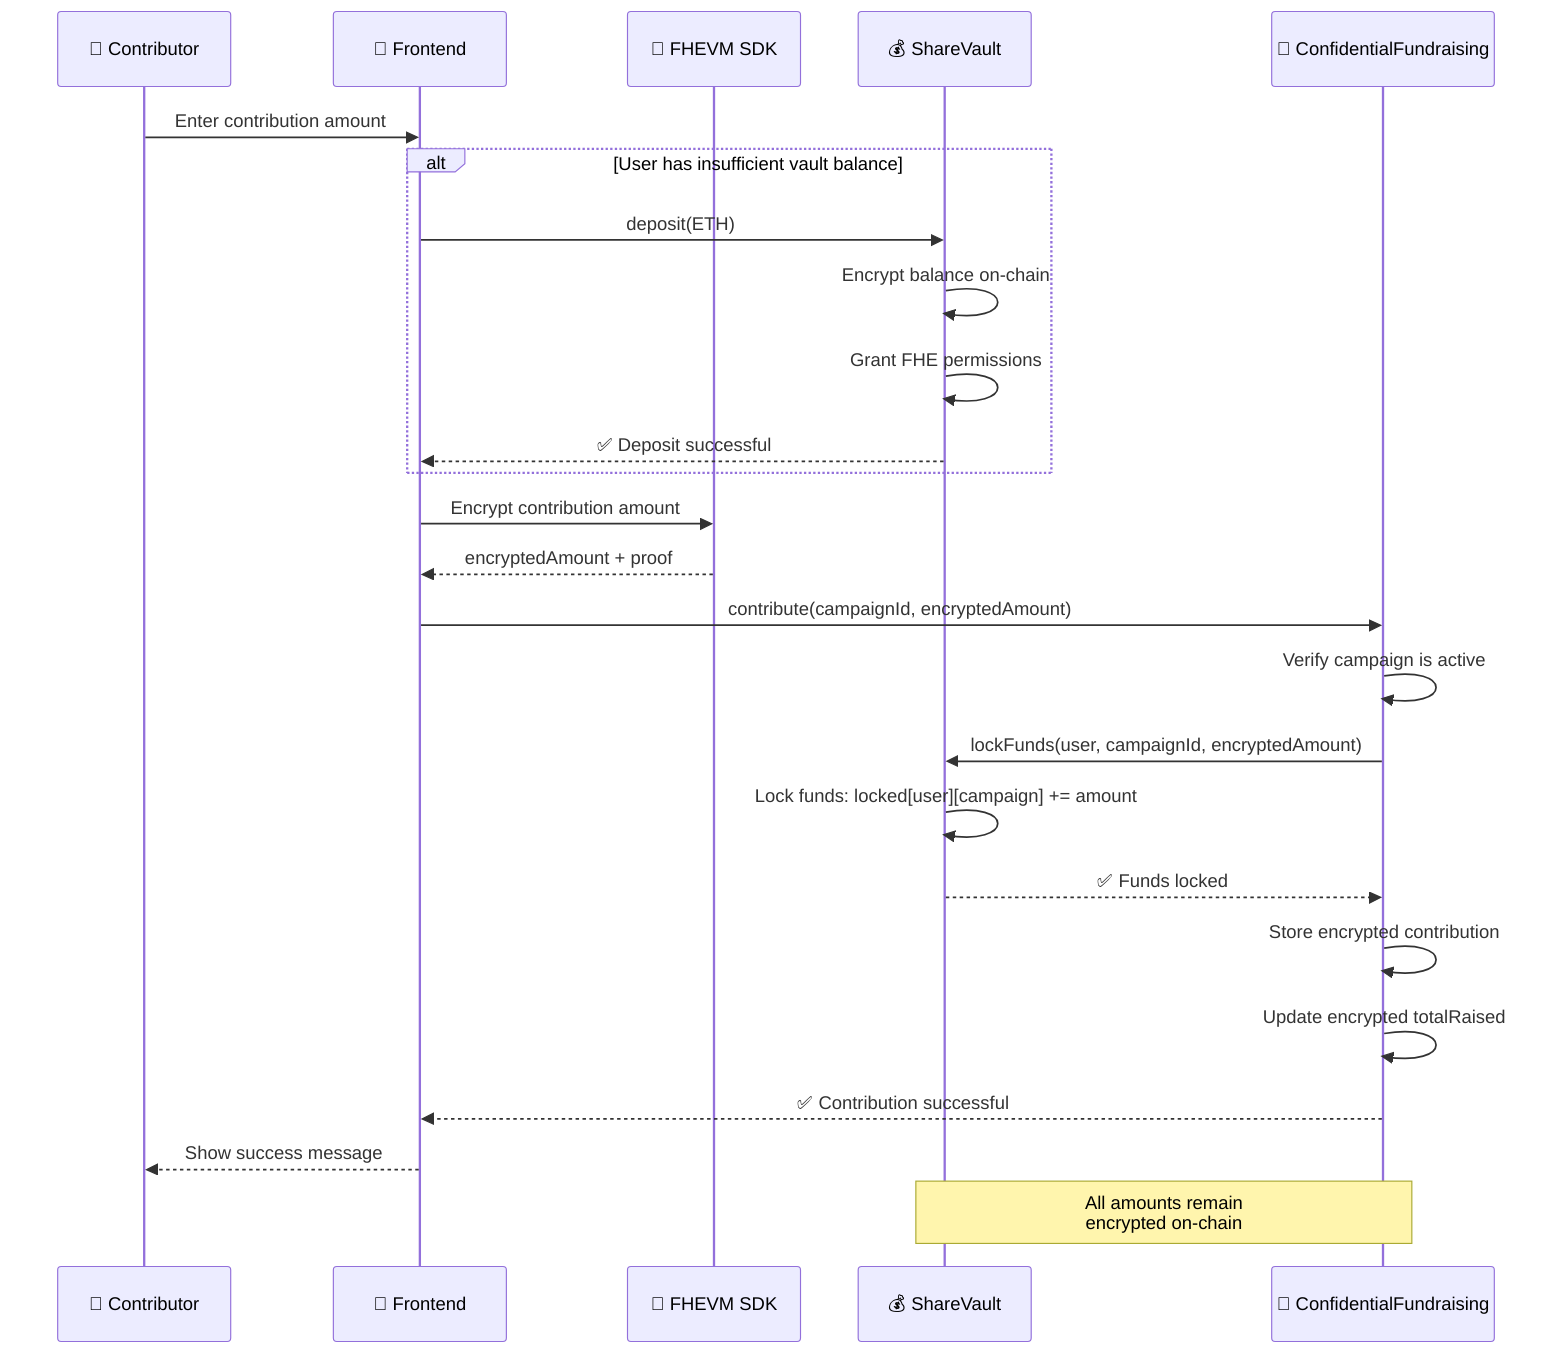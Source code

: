 sequenceDiagram
    participant U as 👤 Contributor
    participant F as 🎨 Frontend
    participant SDK as 🔐 FHEVM SDK
    participant SV as 💰 ShareVault
    participant CF as 📝 ConfidentialFundraising

    U->>F: Enter contribution amount

    alt User has insufficient vault balance
        F->>SV: deposit(ETH)
        SV->>SV: Encrypt balance on-chain
        SV->>SV: Grant FHE permissions
        SV-->>F: ✅ Deposit successful
    end

    F->>SDK: Encrypt contribution amount
    SDK-->>F: encryptedAmount + proof

    F->>CF: contribute(campaignId, encryptedAmount)
    CF->>CF: Verify campaign is active
    CF->>SV: lockFunds(user, campaignId, encryptedAmount)
    SV->>SV: Lock funds: locked[user][campaign] += amount
    SV-->>CF: ✅ Funds locked
    CF->>CF: Store encrypted contribution
    CF->>CF: Update encrypted totalRaised
    CF-->>F: ✅ Contribution successful
    F-->>U: Show success message

    Note over CF,SV: All amounts remain<br/>encrypted on-chain